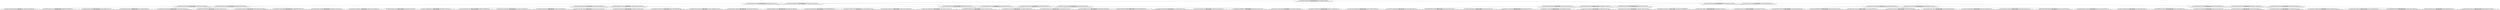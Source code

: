 digraph G{
node[shape=record]
node0xc000183b90[label="<f0>|<f1>DPI: gAAAAABghzNT3gJce-inO83Z7dsgrio8fT4pdxvqrX3ToCroQF1vAuUrUL2gmQvp9aTvY5y-msYysfOkta17SVNo6E_9gX32gw== \n Nombre: Cristobal Olmos \n Correo: gAAAAABghzNT5yZmQmo9EexvtwCAGThD3jZ7RSUb8EXXxE4PUmKldyTKwE6YVzD0LdEVxGUx--gztNo96fUJh8MkFY-MKKpbf2fQ3cgTrSk4L2rgNvUJwlE= |<f2>"]
node0xc000350c90[label="<f0>|<f1>DPI: gAAAAABghzNTaE2wwmcKdm1KZMZleafa1xm2YKrezWvAzmn-Gts9LFtbN8z4eiYFbsJ6OHTQtnM_Xd_yRNuVzjlYdVqOzw6Ktg== \n Nombre: Ricardo Villareal \n Correo: gAAAAABghzNTtMQnXd_XUUaoBvHskRzzieoMYmjt9m8AsM511fRlBkk4sgi-a9dksyD1KMNHZDFpJfHoXR3YtBBmyFCDVGqp9t3YY0w-M0wktIRFfsgIIKs= |<f2>|<f3>DPI: gAAAAABghzNTpXO_W6m65gGzDWQtRtk2HAtO9TDn54C00AMthf3hPgKzCYfNW-Y3AT4FOAYfwzQ47wTHYMgfWVvnZ5U5on9Law== \n Nombre: Clemente Ortega \n Correo: gAAAAABghzNTPR6Qi440XKkvp9ZX_NOJB-9qSFOtBIivjCwitzHitCWUha18s7j99euX66aQDmk7jP4SB-zkyrrqBOBbS5RP27nJqz_Y3kbLMaA08Iy63PFuFLJ94Ing3n7K4DrsUj6g |<f4>"]
node0xc000350bd0[label="<f0>|<f1>DPI: gAAAAABghzNTKIACTOcRJSz9rJ45CYiGHlbCj0r2o0WYxPkfG_1qGFFOeZLlL_kNJyFJueUR556_UN1gwtAQTvJtUUK-8XOkNA== \n Nombre: Emilia Rocha \n Correo: gAAAAABghzNT03BUCvBgDx1oCJzTXVQAZ5xyFukaHJRlQ5uz5DtR8ZSFy33bProfSw8u4XWTInuCRk3mOoDISZYVKX-yYsPuTJU5fJO2qJ7fCbhoq_hHSmA= |<f2>|<f3>DPI: gAAAAABghzNTBNbLXChpJPCSedMjFSB0bArgPpfD_r_paTsCYmUOC5EIQRd5huEdAiu2C6FdBuwXFLuHxKlBMHaXTpQaZHaj9g== \n Nombre: Raúl Dueñas \n Correo: gAAAAABghzNTW_Dh6q5rCmsHK34VR_e8My8QgKugdLZI_fCu7N6yNgaL7s0keYzH_saP89inE1nrNEEX6VM3YBZ08Z4ZS74s1ppzLBkXj4n3YC_J3LpL1Jw= |<f4>"]
node0xc0003505d0[label="<f0>|<f1>DPI: gAAAAABghzNTG79VbMzn_8EBtHxqPY1pBOnIA_pvZfrq_CYHeAwJlhvrLkND0wv2XLYCHiIWjESTS_Tqr8E9SM8Q9EYYAuMF1Q== \n Nombre:  EDD2021 \n Correo: gAAAAABghzNT_ta2sw9Z7oTgX-EncDpsZMZqG7BNE2eu3HRzSBQLD6rpqs-5TYyURbaKo70dgONPK7qehaqU-tku8mzIY686QQrm3pt5jVz4ytZXFQCI2HM= |<f2>|<f3>DPI: gAAAAABghzNTnwWzjy17obaFmiWOeov2Z1U3F-Tppf6TXJwC4SfUDcZevITf2r2kqSqtDQCbiauO_Qoj7dtpv5h8-9wI5z90sA== \n Nombre: Benjamín Delapaz \n Correo: gAAAAABghzNTGu4Y6bXVYr2IiOKEOGKvWOJ3d77TfSisYLx_UclGbgbCGfyZS_mE8m_q3HINCoFfzoEcspnj_8oy43-PWdBL-6vg9o-O7vV8n3GUL4M6vXM= |<f4>"]
node0xc000350bd0:f0->node0xc0003505d0
node0xc000350b10[label="<f0>|<f1>DPI: gAAAAABghzNTnqgWj7-RJLmWiK-KtBsFcQiYEom5kv-jeC9MzL6pfSAheyiC-6XualRD4ZLrEiUpREW3FYJI-5I5DrV0tzUDew== \n Nombre: José Emilio Collazo \n Correo: gAAAAABghzNTXFHeqppMt5PDqQ6QAbi13q_G_Daf8pUnXdGhzgwfLu8wdIZMWuywt3IBxcKfgRkAGnPiK_jDRkD3c7LOYBJYYZrJLKjWiwLtix_czfTLL8c= |<f2>|<f3>DPI: gAAAAABghzNTLfKGOQhKTrhoHX-doBN2AyOWTRJyjQCbYJiRrfgMsxsKhwgJtCsp_rcHYK4igXjNfn-o3aCfVeXvSlR8bfztQg== \n Nombre: Patricio Colunga \n Correo: gAAAAABghzNTefpMO6Qg3RXokOQ_sI8MKIoPT3BZV4sdoOyPVYNBspot_W0YwjkgIxuU6whOwv-ny14xki8uKEdS610zEDF3jylDYg7CUwYut1VIro5PbYs= |<f4>|<f5>DPI: gAAAAABghzNTAb-sOqX8l8V_NJ80wwmxLH4g57cxSQKROBNItuKaXcK-YSTjzxMRE0BTgQolr8e4S3yeBL-QwfRCcQkwNy4xZA== \n Nombre: Gilberto Menchaca \n Correo: gAAAAABghzNTglhQL43M6WJ3Vp5vLFQGXr3XHY7R9ZUhkjdxwcbPF3BchSNUubI2RFkBwT1s2O946L-8dRueHGyNCrRgKsVRDTQCQzV2cEIG96bESQshN10= |<f6>|<f7>DPI: gAAAAABghzNT-mX7RpsvXIEXS7oGvxbQ_HkCh9cLsfTvsUVDuvq_LwLyxDO3-tgLUrh7unfsGLcRURjIi7aeN7-DFBmyuMz6Jg== \n Nombre: Ángela Limón \n Correo: gAAAAABghzNTR81E_85zH7IET41hUeq9id7XHfzUTAUv0IGAP0620IkCCVA882ZSYorDes9abkjcD9gq2w1PVKrGREdKQr-rxuifU7QTIIChygXXYKycaVw= |<f8>"]
node0xc000350bd0:f2->node0xc000350b10
node0xc000350b70[label="<f0>|<f1>DPI: gAAAAABghzNTUwlqepqXfW45QQxcbH5eF2ojf1Rvn86LS2G_Qgr9UZO8MEZRS6H2tfT3OWMTHTAe93JYNSCDrp5WtJhJfeBtPw== \n Nombre: Lorena Dávila \n Correo: gAAAAABghzNTZX6FoTEFsouhN-nZ4AitdO3kRzortZdqFg0AFMTK7zeegwP4y-SZqvxr_YTrJgTnMhXz8TNPDEWwPNIXZoT3ayKifhBRc_VKBJvtpiD_teE= |<f2>|<f3>DPI: gAAAAABghzNTII0KVFW9Ihz3dmBf3m0OsFdB0c_j3dbgyeVmOuopq4yHSmmp98UX7tmrqgs-h1CiRtIgETJXWtpVm5q0Xy6GKQ== \n Nombre: Antonio Moreno \n Correo: gAAAAABghzNTGoNE_0vjEP3_NYzkyCcFE9s7WqERd9KEamSebY0GTT97r9JT87NTnvQdHqbVc-gr3RK2HUOly7HVlcr47Q_NLfeLhrYTFMbAQUB7QK5sm20= |<f4>|<f5>DPI: gAAAAABghzNTBfEznGZlu6bC0x-IXENEcu9qe8BUsNqLfvRmmKCtCyAuZKS6ZMVfBMP9bKg821AaeW8qPVO25vGia_CcX_e2zA== \n Nombre: Vicente Chapa \n Correo: gAAAAABghzNTkkOyEWm5sTqVGI6s4_v2UGDjCaQ4tofK1XjvzFuSJDjCElT_Hs4JGSX4saHzW27PXIr4ULGNra_i5bLork6I7IjNaJoXVEDkHfQ5QZGwurc= |<f6>|<f7>DPI: gAAAAABghzNTGqU1CZWTkGP0eBBU1zL-y7_ywral2byjhW4xvxsE2-A-LClrURMdjKmXh00juzICPRs76PEqs_0O4aneuuq0CQ== \n Nombre: Juan Santacruz \n Correo: gAAAAABghzNTsXD8_dPnj5rEd3v-l5SifmB6Utff5V6bkZqMKfeUZ6xpE8vfgewSLAuwJtqMnDJQTZGL-42u6zJ4hDW5ZujQKBKYewBrsIUpRGbLmoDhH_8= |<f8>"]
node0xc000350bd0:f4->node0xc000350b70
node0xc000350c90:f0->node0xc000350bd0
node0xc000350c30[label="<f0>|<f1>DPI: gAAAAABghzNT8F4AO7OQ5s3IFtonBvo7BMnzp-Ry5btUemHnwWqs2N2EcmZPzEcOy7epJYi-c3HNWw9uQzLlTB9THNysZm3Q6g== \n Nombre: Sara Tovar \n Correo: gAAAAABghzNTFVn0gX9OEmj3stqPoaGecwTEfn4mPjV5mo9YdgGZ21IFDhJdYiktfz4GAERBIL7XhnEWqxYYdMBPgAzyM42642AoGbS4_a7WXth5DvJKRWU= |<f2>|<f3>DPI: gAAAAABghzNTXzUHs2ib85HWmM8VrrT6gYaSMBbQ0n_iRy2BgMjvE69lQtcaLzOqQhsF64G2vS3S8KL75OKumGJw58WL59XIEQ== \n Nombre: Pilar Arriaga \n Correo: gAAAAABghzNT-FLHlmtHDsO5pH8H1WgYsw7_IqXrlQ1xIEWlGJgbck543AP7Wi_mpnV7hTDvOzKMx6ETOs-gviqRj6Sg37L4gv7LgPxwnRprKJwJR3amHQ4= |<f4>"]
node0xc0003501b0[label="<f0>|<f1>DPI: gAAAAABghzNTwRDdyglQBPuUYhxhZVdks8gomNpIIeL6MOy1Z61-nw-2Zp6l8Z6VQXGEPvQuxg3GPYw9w_8nH4x5lQoZswMcOw== \n Nombre: Adriana Pichardo \n Correo: gAAAAABghzNTpnJ5e09XAeO-4nYE--X6dCmbzCjtrBN4YLLB6ExyjtcmsG4goWzqtgFTTtFvp6Rg7jIQPcT6l-ts-Kr0s2Jx_g== |<f2>|<f3>DPI: gAAAAABghzNTSaeG0KT9qxBbDxgK00Y2Rx3JjrpgRHSZQcUf61jkBLHHqQjm5SRBQG96qhB0uRjlCozVal3RAP_6bv9r243Zng== \n Nombre: Caridad Jiménez \n Correo: gAAAAABghzNTNSnkHru-ClOseRG6BHTI0JUt6Y8He5c7owHuTqxlQuRV1n0fc7tr5RNYC95aLemsWk3pa_YPC70vMxSYDCWWPth6y_tml4CxLEA-xqBHXKE= |<f4>|<f5>DPI: gAAAAABghzNTTKPqni3eq3QHFw3Ypp-KGuiJYcuxumW19zGa8vz_zBE2-BSjZog6CCDFBYiiRHw0Xc--1luWERqv94XyKAxktg== \n Nombre: José Emilio Amador \n Correo: gAAAAABghzNTU5rpgWNbJC2M_Cv37J9psW1-g90Z-C7tpoxce5DSDfYvm-9FCgjswIaPGFofBw7VJnMDksQ1_Kmz9YzsQ61gf8dM_VjrZXMNgBj6wdxFQ3A= |<f6>|<f7>DPI: gAAAAABghzNT7LK-6xp7uq9XjpbF4IpyXyYKrwFwhzkKKTG5TlB7VHGJ4Ez5IwmtZZUsE0vfH0YzUivMhHzCwXpeYBmBENnDdw== \n Nombre: Victoria Rodríguez \n Correo: gAAAAABghzNT5ScJU3cEqV_60C3D-_HwT4W3YBjD2Olv7F9Wy9TNLldKHJdrjhdwmGPXnRjeMLZn9VEfLTx79oyoPI-qxCaiTTassZxsVLX8ix2msIMq7rY= |<f8>"]
node0xc000350c30:f0->node0xc0003501b0
node0xc000350810[label="<f0>|<f1>DPI: gAAAAABghzNTjU23i0jDDlGYkSNulP6FsvcfPyb09fiG66HNITBaHANFuu0Zzp-YbDbfbtOkFZ-1QVoUgGmjo6_qF3Vh-EZekQ== \n Nombre: Diana Granados \n Correo: gAAAAABghzNT5OSmfnVH-o4-DbsniJCBAgGA28HzTNwZlf4EiARVB3WHTPDCPLXgjra79-7Wlh6iGivvmvT25lhksvEedvh9puvRUbF2iCoRo3nBBglw-a4= |<f2>|<f3>DPI: gAAAAABghzNTgNzk8QpWQ4tS0Uq_C08INHsDWGPE4nptQHZNkkzjmYMyyo-LtqJSwC_Xh1x1Vib_XQ4of1EsTwAaJ5GY46asvw== \n Nombre: Mario Arreola \n Correo: gAAAAABghzNTFreVNySCUYqeVzUoaLJ6S-YuoWeHP0b_mkOwXkzA6o72K8K5XCBZKPIx-kSJFttMiD798iYdnRVZLWqdfWyvgxXmqZVYk_k-ELiad31SRhs= |<f4>"]
node0xc000350c30:f2->node0xc000350810
node0xc000350870[label="<f0>|<f1>DPI: gAAAAABghzNTUv96tuFu1AlBaAOcSW0Abq-oKDZzrGZNsWIEUxawg5VKK18B8BvvjBpuOFemPL_78xWE8J4JIPDoP97sgqcDeg== \n Nombre: Beatriz Garibay \n Correo: gAAAAABghzNTmdJZSgTrfdMzqA0ZElwv8lRQU9qVUPi8MHllL58q74EQKDsno09cPLnOjKGoYrteqdBvZXiW2QOwoIWtSFewlBLWE4BzVaCzQWbM1_8Ye_4= |<f2>|<f3>DPI: gAAAAABghzNTfvDu5t_q3XMp0DEZpSSHTtOW6A-ApBZ71cRMt67799-NffoqzrfWToYwc7Lojis6d9cPX-EXC03gPep_zZQ_OQ== \n Nombre: Olivia Lovato \n Correo: gAAAAABghzNTqlOaAQAV9p7ykFYm7H3uXe0MM1DhhAYIlus4ApF9sMfo9NE8_yS4Z7H4tPmZg8u1zD6h-rzVdxCwdaS_OP4nB_nF-a-rEecXk_-_HRdx1nk= |<f4>|<f5>DPI: gAAAAABghzNTomPnaWdsgrUuNbz9wLTblDUT7aJJ3QhJo1fszNVCKs_TP9oPmesZZv61c178vK8NzBf5UHJFMAGozjhlDKrnkg== \n Nombre: Ana Maya \n Correo: gAAAAABghzNTJa8oZJbhcNZ1rHTDIsbUR4oCyHah5uvPXjsyiRt3zpEXcIvLA4GenRAeyjVuAijwExx39pHQ7YkmN8BWphdvFYMxYhQlCNBtXXTEbWRJV8Y= |<f6>|<f7>DPI: gAAAAABghzNTYMYEuqHleIv11iLfeuD-pxDPQ9cRIq91XvBpXcKyHMUO_M2FCJgNglqmRyEHr418T9C_Za4G5EtMjgXJOuUFjQ== \n Nombre: Graciela Garibay \n Correo: gAAAAABghzNT5XVNvNinokULlQDOCSCHAPbBTY98V_X9y8JAnK1NT4QvmHGdCrq9IJP7QO84jv1DzZ0MTiKOEuziCe1JsD1GNYsYz0xvAUtam3Snr4JzYE8= |<f8>"]
node0xc000350c30:f4->node0xc000350870
node0xc000350c90:f2->node0xc000350c30
node0xc000350a50[label="<f0>|<f1>DPI: gAAAAABghzNTj3HyiliBhO27Kcqu22hgneG1sCpb80aqtlWyOwInDYAZqcj-YOnIkiA5NeV2rRCPVjsMruYpE1aOgmxlx-gWcA== \n Nombre: Dolores Sepúlveda \n Correo: gAAAAABghzNTiR1-qQYTtHqmEKr1PWHaswE0LoQL3mfcBX2SrGohQxRApr-w6ZcDDI8B_Vw0gFoYCEoJnkXO1b53UyWuy67L5thCcEn059Y6VyoXj25f8_Y= |<f2>|<f3>DPI: gAAAAABghzNTORyJJFvXBYRKVgY2Vvg_OPM3SCJuVDdlARk5lwIbdRvFZrv6O43grhcw-pgJz1cuuAPaxS5Ir0tFqgGwaueJOQ== \n Nombre: Hernán Granado \n Correo: gAAAAABghzNTPY23aFzs-GtqbqXaRwNmCq_8FKpU1kZGmDYYwnDgNqU6GIH1wwB7PN3DnKybbyRsQGfiFKAuoR5d7GZq1RSySeQ0gkONJeQJn60IVaPW7uE= |<f4>|<f5>DPI: gAAAAABghzNTbsFx0v0OkmBXWKoaH4MQRFP7Qc_C2_HTacmOhuI9b_jpEmogge-aSw5JbsLPqi96TIfE9R0uNbUE8DzcakIxCw== \n Nombre: Ana Alemán \n Correo: gAAAAABghzNTDcqKboTLp0pssweiCW2kpSrcV1RY6r1BPqqEpiy99vZmuz38u2-fFbIAUjZyPL_xogpNobYn7lsUnYaQuSvtAf6O4cy0ZlwzVVRoGudiUI0= |<f6>|<f7>DPI: gAAAAABghzNTso52GReMK7jcYKVoM-41qfzJh87SNomuW4KO9xYU5fdHi9iqkCcXpnpoEfutepw64fjSmHRp07kuW0ilumdqyw== \n Nombre: Catalina Anaya \n Correo: gAAAAABghzNTgmndd_EvECJ1-dYheGNpbi3GKeEgg_QOmLaMwkzM15DU92soRmU79ggHRKDUOGwLngJV23Bw4NXAfTwNJVkvSZdkKxlUjBfe6v5aiWQj2AE= |<f8>"]
node0xc000350ed0[label="<f0>|<f1>DPI: gAAAAABghzNTZmx9PXp59Y9AF4fkzJ2TGrNotAHBgwh_nWYr5Lh7MGgdb4vixNBqKX5OkceRidmzPhcfymyVJFq5H29PpFhzPg== \n Nombre: Gilberto Montaño \n Correo: gAAAAABghzNTQaiDYtdKSbbGEDEObWGZd4uOEnX125eZcBUkIXTrNJNE_I_31u1T23Ae_tEhr64WEj83QDeGLZI8-Lx1KHcBpLzqbjdflygpj-7Tezvncec= |<f2>|<f3>DPI: gAAAAABghzNTo0txmP2ZKreJUa8WW9SpzTzMCy_eXMacvXqPlz3DGXPggG5pRlaFLBnsgpxxkPpqnvd1GJyTlvRNRJ4uQVOLPQ== \n Nombre: Cristobal Gaytán \n Correo: gAAAAABghzNTYi39oZCjFt1PuzIHPo9mAHYJ5eAJNtzD0JVKIDQOPMZq0U0Kzr0CK1eokGK_BzVyvUTtCgzjT6DcoHFTpXkFtg6nQ6QmhAI0vha4GxAQP8M= |<f4>"]
node0xc000350a50:f0->node0xc000350ed0
node0xc000350f30[label="<f0>|<f1>DPI: gAAAAABghzNTu9iOyVy8G85kda6S381Fm_pmurqbOyaelE4yqzCauvCvDOavjQiXmsO4hlalYkbQ9VFRJG9gq_Tu5w_KJo4ewQ== \n Nombre: Jaime Saldivar \n Correo: gAAAAABghzNTk5q34-UJ_7ZN-44aPEUGl_-r2Uff2vxzErNSYyvF3795WLB6L71oXXjqDoUinYzftXRM-Z2fqJuF9NHStjkUdjMYkCGnTD3-eh1RRIyaKVU= |<f2>|<f3>DPI: gAAAAABghzNTxA2yB0C6o9UNWugHE5wsC_ZF_bgk5g4Y-O9nAKzqlhvh-zB4VQ1bx39UssVxU0kK8p3w3g32MvdNp9MK_T_NKw== \n Nombre: Pablo Saldaña \n Correo: gAAAAABghzNTXfoG0sxEHBHDR-vicN92EZ24b_RKUOG7kdtlMQCPQmZ-yuKNtS6TE-VsrpCQhlcL2211WjKgxrv2QMAfzqEzHO7bjHOQcSNi1JerrleoQy4= |<f4>|<f5>DPI: gAAAAABghzNTO-mSY_RKP6D3iPpJoptjcV1_M29ZQY6_9yJZ2cNpy7I6Yu1dh16YV2eAMHtSYzlkDWlhZVs2q7ik7oGNdmaCEQ== \n Nombre: Isabel Ledesma \n Correo: gAAAAABghzNTKpTgrgBK0J57yc_35xJtfBaypFUfLd0u0gSb5Nr9qoC2VWfLUcv_v3Xj1HQdXz19D55_o5nEEzmrgCbEvsjbFACuI3KnLf6sHS3civyDJ35f3vkaydGmIWzkMM4aafMi |<f6>|<f7>DPI: gAAAAABghzNTkgt8-bZ6duiYpEieiFiVN7aRi9c7vwwXskePhNDRnkePzsrlM1LHNhpW7999S1y1jCwjZ6duwL4UluzbwEoIOw== \n Nombre: Enrique Balderas \n Correo: gAAAAABghzNTTBu5OqB764Tv9rvgMqLDZUC1QtNgOG3SqoJC09wVSLC4ax8OTxPw0jbYC0AEkOQYby43rtsNT7cH3bSmsMUZsY-5YbJfGNr7JIwKH2Abk-g= |<f8>"]
node0xc000350a50:f2->node0xc000350f30
node0xc000350930[label="<f0>|<f1>DPI: gAAAAABghzNTI-g3wT4GdASz_pMJrDmJmSz_gYttIfGRlBJoC1Bg00oVygw1mGrK_2UrgEJLsj0RJDO_l460yYMWGZAPS-xo3g== \n Nombre: David Ybarra \n Correo: gAAAAABghzNTD5KGreT1ojLCM_R2NvwlWJSKuODVh6sPAb9S84dDHhgAbXtJ-Kza3Rw4mQn9_krKNRCt19_lwjz84qfEx5bPDwTRkk_bnTpjBrzeaLk78uw= |<f2>|<f3>DPI: gAAAAABghzNTidkEc5CJF9atvLJVEdwfUMxHunRoz1FFvR0F25-M1X_s3p-NG1uI9c3Oq3UPS5WdPhDYxlzVsh7iP4sGEolbeQ== \n Nombre: Joaquín Carvajal \n Correo: gAAAAABghzNTCWnpbPzmj6cTw_MS5zqhNFswmQIMZ0vyLpxnjVD8QYxizfqwgU-qBj1NZgT1WhCtbQI6NBFx8npT5Ods40yDGv2FLofyVD2FT8-bfsHP2Q4= |<f4>|<f5>DPI: gAAAAABghzNTypKHx8iLbgzeI9U5koAtzM4ZPykzfPaTCZbeUwnjizdCjtQ67IUXwogjIuZm5uAS18EL3vWe976R5WyO8QDQpg== \n Nombre: Claudia Pedroza \n Correo: gAAAAABghzNTCZTWxkOU8XaBJhzEJv2wu5Dx2oI0zUsCwy6cAYt7f_OG6UHds-IMem8KQkLrSaHAQSpFlDe2IaZjV0p0Gza9TJArpSqpkKX0SpWvLD1rjgg= |<f6>|<f7>DPI: gAAAAABghzNTuZd_uclb8Ly17SHHLB4AmaPRU6N3B52QyLBPNNxOhPvIBlAseLuiWDB5XZ0rtJSiitbhkg6ZFBSxLixflbLovQ== \n Nombre: Luz Acuña \n Correo: gAAAAABghzNTvWZC0_Gey3o_BHtvbn0ecvI2MH-8FFhGK8r7wk6DUsWt-ocol4fgxJFaJE-PKpvQOSYvEh7vaqjDoLaob9vxfQaM1zk1Re_KQR-afnecD58= |<f8>"]
node0xc000350a50:f4->node0xc000350930
node0xc000350e10[label="<f0>|<f1>DPI: gAAAAABghzNTXeYNK6j-XPVFI6PiAhkj8FA5PJmxCiciorywwjzoyyZhSJcmHLr2-7F1F6q3qsoWfstoM_STer8SZjan314K5A== \n Nombre: Jorge Chávez \n Correo: gAAAAABghzNT4gGkOtfkNZI0CJo6Kime3a6X0FNKUhCttAIWBulWR76kNbLeiMm3NeBXq4gcpjlc1ITSHt45bawRsc6pbCDaY87FCbNNOLCZZgmw6I1La7g= |<f2>|<f3>DPI: gAAAAABghzNTrFdPwPlvQanPSjB4_Gr7UfDcasDfMzyGWXwvqoq8vp3vFSDI-osZZEjUi5Es3twLKxKS9IN2vFnPliK_b-XOaA== \n Nombre: Gustavo Ramón \n Correo: gAAAAABghzNTuAGoMqUXOAZihXNuqqRtr5B_iGc9dI_CPCTBDbkie51D8cJfMvk9Dv91i2dG3bCLJzrUev9evUEUSUG-kh34GgA4YtrwjfAs3IcctuQ-1dM= |<f4>"]
node0xc000350a50:f6->node0xc000350e10
node0xc000350e70[label="<f0>|<f1>DPI: gAAAAABghzNTcNOa_YpiRZP9TNDp5DsMNI_zi7crArz_czKdc6jyNR-bsEPVTE30MYcnfPxsbjPNZpgnspO4NkmvG11XKZEZ5g== \n Nombre: Juana Chávez \n Correo: gAAAAABghzNT6LfMnmoRR8iV5043pWSkE8NatiJ5E_VNVmhjRxLmKDHwzEBZDFiJgxkIWAU4dOylh1nxC8CAYCtnMUM-CQ9nWwIVQC2r8oe78_HtTONPg4k= |<f2>|<f3>DPI: gAAAAABghzNTt_uNunuOnONpvyBnPibDapiBAos-7jiVMRaI8pBvFNypP4l8PEnnre_2h1G3FgSC5AcqrdLarr-fXFKs1DywHw== \n Nombre: Inés Deleón \n Correo: gAAAAABghzNT1y3d14a_NvV4nrca_PKOqJT3vDkl5nRPl8JClUV5cWTl70lHvF0hpI8Pb-8ZupZ03cWM78z45Cyyl1w4hHB60JP3htXadP9t1kXxZf3JmmQ= |<f4>|<f5>DPI: gAAAAABghzNTTkLDFMTUJ46TfgkrFYUU1zHTWHKssnKqpRTmAhW4D8ND8rPjzY9br92mLTPrzxUPrm1tSA9rsrs3XLN0nT-ntg== \n Nombre: Bernardo Armenta \n Correo: gAAAAABghzNT4xlQW3rVrU-ceehLskFMVfkB4nGl9s3tcydvnCmnJJSpYGQtOKzXoHkqwLDFdzQzhocwc_-MonvTXkRB6Kp6LvI8mI2zrmC8lrtJZLvdkQU= |<f6>"]
node0xc000350a50:f8->node0xc000350e70
node0xc000350c90:f4->node0xc000350a50
node0xc000183b90:f0->node0xc000350c90
node0xc000350cf0[label="<f0>|<f1>DPI: gAAAAABghzNT9vOqbj9ganCFcBURnKqqUyr4Gh0zCMjejCa2Lnmaar6atladjb4fDwsHBmbU7bgfpfKWwJ1ZXV11X-qeBDK19g== \n Nombre: Conchita Barreto \n Correo: gAAAAABghzNT_v7j_8E8DkS12UvQOLmxs5sdk63aROOFvmCxD5xAuhjk_g-j2ZlJoL0V_34i_SFprvmh3qg7A-IdEGTGl7g0vUjMXNZkKQvmZjPbX7D76s8= |<f2>|<f3>DPI: gAAAAABghzNT1HY-CzWSARGEr_yfdCv_hArN8HZMsZcHJveytZ7BFGqA7DDarQ5wTJM_AJKWMw-WlbtRpQKQckJg-dIyqHnT2A== \n Nombre: Arturo Herrera \n Correo: gAAAAABghzNTgWgHCRG1MKWg7aIOsV1khuNRwlSchBFyL2qEoCEHc33WauYmLSjP__f0wA3Rbitd6qxC6lXf5HP9QBl9V9Aey-4tfYT7FAOANo_5Kn4yot4= |<f4>"]
node0xc000350ab0[label="<f0>|<f1>DPI: gAAAAABghzNT5cGLgHIUHRkKQT2wzj0eoN92AcfpFM1DJVFnSWC_6YJBjPrcuDy-MJlR7ZbOLO_nK0YkO5UZMxnPcWFhxH_FwQ== \n Nombre: Julio Ojeda \n Correo: gAAAAABghzNTuXSDTq6O5lzH26HoHUXzGSXeKgxTqPMoHqubOJ0yA8dKCvtYrp2Qd2PsaasTR_RonHv1KIDbBan-tZ5wr3Kvn__X3KSbYAVykoqlwAGjyDQ= |<f2>|<f3>DPI: gAAAAABghzNTATx3vrpKdwZG4OiceqeCU2pVWjmRfaiaIm6SwknrWwZid6gZUdLqK3q7ufJnPE0UzDc0YN4VcuO4IniEPhGZ3A== \n Nombre: Ignacio Almaraz \n Correo: gAAAAABghzNTUdaNhN8pbDEPMPslvkLafRkSzGxjUoXQkfggIGTZo943IAaP5hCEBc3y4OkYoJiyLpbBRaNqRY9vCE_1KF7lK3N5S_P-zyasN7PIFMEIeFk= |<f4>|<f5>DPI: gAAAAABghzNTtGIAyb-m-3IN7r56fX0UjHctpgxzDqfHqZ_6PRg2TYlaG3fLzPhC_LgmD7D4UH7Zl-swokZy2ziHHzqI1x7-Dg== \n Nombre: Mariana Benavídez \n Correo: gAAAAABghzNT44FRtLl0-rvyhhSiUH8ee-5ok6vNbVW4BbPD5dx460e9SZdwu8pfv-7vrDFv6dB5bmPt7MhnvduaVvTMKiLCmxCSIfn4LWcaV9URmLpEGks= |<f6>"]
node0xc000350990[label="<f0>|<f1>DPI: gAAAAABghzNTVM3XkweJ6brLLOPVJZfH64--eqzc9KuCjmBLS2mZ1y_GLgHuDn2RrQ8K80WWLCofvsbGFiZlvA0pUCBwPQvYRw== \n Nombre: Carmen Rodríguez \n Correo: gAAAAABghzNTjuWxSwChD9oWYuAPCA9T5gt093V2-kJt1VCHCMBBmlp6prwQ9A_D_QQCzdylZ8wC_YWvSI_E8k-OIzivcSzKmSOETrxCkE-bGaujpuY3s_U= |<f2>|<f3>DPI: gAAAAABghzNTsArWEojVLeH_tn8z8RSiElXmQ4snLAOvSH4au55WityuqhAsNi5TnFueZgbkzvklNbs8Twk1TlmN7obtEHS_cg== \n Nombre: Miguel Corona \n Correo: gAAAAABghzNT_7bsykDZ-a7LHA1qsBQ5da7RbGoLT8zeYZZnBVmlorKg-04KCvMg7cd1SMrpnpw-GG7GjUqJqYpVEHBoGTwbKHWtUM_CnyhIWTS-64rVwmQ= |<f4>|<f5>DPI: gAAAAABghzNT5Ar59BaHJ1gv974MdatDMqfBy3sfBVaJduA_wZwPYJOwL6POWtIIECaGaa4_KtaSD-C4gBb_enlE70yflKP3bA== \n Nombre: Mayte Salcido \n Correo: gAAAAABghzNTjl_TriZeEwZi0MyvoEP-6CeJtzMZdBumh3XklKdxl91QMI-D8MnaLXymLLRwKx95wyYR6CRU0Px0oqvPvWme1nOFpnff3ViTiRk-9-c6aXI= |<f6>"]
node0xc000350ab0:f0->node0xc000350990
node0xc0003509f0[label="<f0>|<f1>DPI: gAAAAABghzNT5oe3R4sB-EyNeqBnv_Scg68XIFxqL98Ri8Cz7nj4JKiQd0YQ02kgvR7dTSQ2SCtrl6fIrslsl1_pIZyddeZprA== \n Nombre: Mónica Jaramillo \n Correo: gAAAAABghzNTPMlKQwH_YSUN552Hc3OdIFxpYTeuJ18Yuwatv5htBX5wvb3Qiy5bqbJc0P6PsVNdDM7IkXjrUcjSXLjBnKNZ4xz_uVIEvZusUsY3g6EehUA= |<f2>|<f3>DPI: gAAAAABghzNTt1muSv16fcmM7JVQVI7L9DiEEIJodxlGR9dOcB6QZgUGZfe0oFXXwUfLk4ugioPuPxxOlOebhBMlO_vbktuMJA== \n Nombre: Emilia Carrasquillo \n Correo: gAAAAABghzNTpITriSMVHg-bYv5srw45oQUJ5QTOQC54CwC5qQkwXeVuNOARyv3PLTNSemkBR7YbHJl04BYrBRusFym74w5tf-3M7TV7m_vySqovUtzMZuE= |<f4>|<f5>DPI: gAAAAABghzNTBoNiYFtqYyYb6_gnZaQIne2ZZ2KROQfpdiShuhCms-y2rQ6ovjoe1Nmgl89SPSNvqwym4s8ZW4zctpYsKeyvDw== \n Nombre: Magdalena Cabrera \n Correo: gAAAAABghzNTfavemfaIeoKFaCw7Jm8mAw5fcwax8Q49qPz_HNp99MVvoCGUN0-9fWrN7XhB0ikMZZRQgT8QekVvejGm-kVVsVg43gXqF8ZUob48Twd5_Io= |<f6>"]
node0xc000350ab0:f2->node0xc0003509f0
node0xc000350f90[label="<f0>|<f1>DPI: gAAAAABghzNTpX-uqyie5r4uFZ4j_cTnnKtmt5q19Xr-CgzrSRhTLimzdAdvYkWt1GAfur3oTtjeypeIO6Rjlc1h2RK-7VC8dQ== \n Nombre: Lourdes Segura \n Correo: gAAAAABghzNTwtzp6WybWfiqPAcG3dMUhBG5g9ECDiwVC0-gz13wUFGHWu24BqvhdrH3OInWHRz6k-9wF0v2cHM-5_36xwn_iEttfne5olLbrDAYvsU-XyY= |<f2>|<f3>DPI: gAAAAABghzNTAMeMfwu6WMbHqeWqsS3jVGVrQl0b-u663F91x3vvcqA1NquSg1Oo2h0y2I6HynOvnblPbWzU5wW3zp2Gr05upg== \n Nombre: Daniel Amaya \n Correo: gAAAAABghzNTI-OP3Y2AjEw1h-53b7MvYSY62yQJkeQEu6uLV_hrfoSrwA5I97m5rMjjpDVtWKKAIrVMTB_L1y7FyFoRnS5Z_nh2MSptGZXoImtAb4jiM6Q= |<f4>"]
node0xc000350ab0:f4->node0xc000350f90
node0xc000350ff0[label="<f0>|<f1>DPI: gAAAAABghzNT6gsUUDmFqwhnqpbWjNwFlZceOEGRWOcxSyfk7jISGJSi1dJ2wL2gRwe9z4ptlqywDu1nmqAQ26zbfXldXEZR3Q== \n Nombre: Luis Franco \n Correo: gAAAAABghzNTbwBCKalSa2nFJ2w2sYRiriGKMQwhWOIGEtTHM2yKVy67qhLbH5ZiSjUl3hGG_hQb_G-f79Hbi6TmZ6Lv7PlJPHfuODd0gt8tQl79m4jtkOY= |<f2>|<f3>DPI: gAAAAABghzNTZ0GeAHB-oD0pn3pMpWyE8elUP7fWTAsKJHA8DGidruTJAtfxouZrH45RKRvfIu_lTH2I4ZlvdkarEq_kVyP3aA== \n Nombre: Marco Antonio Gaona \n Correo: gAAAAABghzNTkfFTU0VCRnZTS87c2u-k5oRHozw8l1YDduBm8GNzTjgdwFAr9q14t83EK_NONXpfPdOLfYBxI8nJrMW5lUqtoIX5fw5bC6O4C6w3A3MLc2A= |<f4>"]
node0xc000350ab0:f6->node0xc000350ff0
node0xc000350cf0:f0->node0xc000350ab0
node0xc000350750[label="<f0>|<f1>DPI: gAAAAABghzNT9pTQ823LS_VItKs9hnuTkGVFQqgUzO-lGCaUItWuCxLT_t7CbuQfoBxmpXjdaL4nW2iGmdzNMmWzlFD4vRRKQA== \n Nombre: Adriana Gil \n Correo: gAAAAABghzNT-PaUhjYovok2b-zZZdAv51B67D9eQgIdYxKe7DxGJvj2m2f_sSMqTndBeeH3ewor6aAsdggEKXOwnIIOnccc1pfIqs5Qavva3kx756rzPkM= |<f2>|<f3>DPI: gAAAAABghzNTSK2rCeFm5r6MQKuTkcDh3Ydn5FXTvDUApyarXVd5xcvxanMy_xHChO7RD0k6JHHf4qlwp8eVMHrv-F0d7_eQbw== \n Nombre: Alejandra Alcántar \n Correo: gAAAAABghzNTuLwmro1JWpS5-Oc_D5l_K8u-XqWh6CXFs6UEbVPzVMqiO1qQcnUFuG08OL9zZANj83KsnrRRaoGdOpPrxzVEnyq-N_TB6fytpGJZmpBJrKw= |<f4>"]
node0xc000350450[label="<f0>|<f1>DPI: gAAAAABghzNT2Zfsv7LbnZ-AiPrYHXUbqlGdFeuys1ogzyPwybMuDTKHfYqAmk6ocFg3k_D_ZYKgFg8vRmx1uzomPwqaKeSiPg== \n Nombre: Ana Luisa Quintero \n Correo: gAAAAABghzNTshTQPoAvuPHLGn2fpIhju1yXrzya7TRWKzJzWp7uZLlvOqbBhV9Cno5uolM7P0uqttCcyd2Pbg_LjHq377kX0yCMRhz_ST-K2HXv9giPi5E= |<f2>|<f3>DPI: gAAAAABghzNTe0j5OeOnPMGGEEYr6KzA6oXV4_RJTjNXeeWOoMlpRMmMkbRR_pvYNQbXT2BTLPJaTJhEtPMud_eRO1NKPl8aNg== \n Nombre: Cristobal Gaona \n Correo: gAAAAABghzNT-QQlIwf0NrCRRG_UcILS5sCBZ_Ivh5mJqpDDEhJ5htMDYTT0TAjOcEvVC941yfmILJW8YNxHohi2KOZbhRBaHbd2bPnTgbmnA0uOdfvf3oc= |<f4>|<f5>DPI: gAAAAABghzNTNJNrGhcAGUYcJBJTz8HvmiVYBJsaKg4MOOjAm4SKJZmXi4BnLZFNq6jNeoGyDpuf6qzOfeksQtkcHvykmBKNjQ== \n Nombre: Mercedes Matos \n Correo: gAAAAABghzNTgF7udwL4PyTmIaBKofhHNwLK-UIPlARKC6P8t-q3m0MOndsnkrJY-Q73LUE6jiay2SpSuDJUyhte8OolT7lINbvCChqxAImeAVKRn_J2sB0= |<f6>|<f7>DPI: gAAAAABghzNT4F5_oGwvmerklU_KY_cC0v5XlgJ3LZVTKWe-_7v15uBoDt9E_Kgm9unq0Csj7SonGi70IeVQlte5eERdwYmFOg== \n Nombre: Adriana Padrón \n Correo: gAAAAABghzNTmOqz8e1Ce9jLSILs_-rw-JbFeudY3z8r1lcgWXeI2IY59WobIoRqxaZJ3TMy4P1qt8x_DI-hD6KHIhD8VoPB1TyMbAPqv-tvtveqH7dT0Q4= |<f8>"]
node0xc000350750:f0->node0xc000350450
node0xc0003504b0[label="<f0>|<f1>DPI: gAAAAABghzNTP-cw7CYKO11WJjhqd6J_rwR0PmxQEVsohAAH-XPG1IQFblxxoIX50xpK6rjOa6Z4osIJBrf0lr87O-Yvjbfd3w== \n Nombre: Diego Castañeda \n Correo: gAAAAABghzNTtjNkM34gVJFCBDcIvdc0Qfmz8mrIp8e1HTop16HOSd70SQ6U-hEuK6bZ4mFEOQ50O8nJn2exUaSVNjFBz1I1B81cJks-JFdlM8rdZBKcXBA= |<f2>|<f3>DPI: gAAAAABghzNTSL4KWIBHszmZaT1VOw8c8m4J0nQrRiqLKqDwN7VEcVhg_uL87KwEaGghMwyAh9fyDBRwzP06z3aE2btQ9BtMaA== \n Nombre: Raquel Villanueva \n Correo: gAAAAABghzNT2oudXa3EaxOz8WMkkCbrC_qiefGjNo_iZo9MJS2K2WEt4SL_Z3hPaBbor43yBGPbV9-VaHG_pDoKRgZ4ZhX9k7LkfMP0lPqCdGr8a5xiW7Q= |<f4>|<f5>DPI: gAAAAABghzNT1lel0DwB2IZ5f-qMDuR9-zzbyLSRV-auPOPfuPG1GXRNCA_n4heoIinaTwDVEfWprT1tOgl9fOqumODIGfOkqw== \n Nombre: Elena Valdivia \n Correo: gAAAAABghzNTLBBZoSa3yl1pzEXUHZ69sppiEBXKIecg6cXDJJa0O2ynXa-kedKLyzbNsEKAtMkGO8g2lPns8MIm8WTf0MIoc2JeUS-h93aBIu9wb5nfg_Q= |<f6>|<f7>DPI: gAAAAABghzNTfwt_BQemQnIt5vcdd65Kz87tRylX3MyHmdMP_vEnHk5OGBFtchldF5DIWUiT7YEC_NRuvw36tpRwC-wMI-GaBg== \n Nombre: Mónica Valverde \n Correo: gAAAAABghzNT3Z5MhqxO9jgt08tcNs_YUxtN7JTPVGT9reI0_a-eNbgC9LOxw2OYtNvkTPquDAduPaSHGqDNeTi_aZnKmHpjXW8DgV4oZTCBy9Q8FkiO2e8= |<f8>"]
node0xc000350750:f2->node0xc0003504b0
node0xc000183ef0[label="<f0>|<f1>DPI: gAAAAABghzNT5u8Pv9Qwh4zRwRYDUAfb8LWnx6_hwAQqu0If4lqVd6J_aRAuzQCHzumq-3VJhLkC4XvfXu4AAcMfJmVA0TtDEg== \n Nombre: Rosalia Báez \n Correo: gAAAAABghzNTe7edrQTu3QZAwOgksPElr_ayIGIqlWGpoBhrlEXEo1D653fgjqy97oMwgg5PmVlecztIZLsW7siE_DMnZD3PCudvekgZVDvKGmb9K93h9qY= |<f2>|<f3>DPI: gAAAAABghzNT5RkHQyOWHyWMZm4nwc2Mccz9Nb0kS7VNA1dB6Z_weDNcqKaU8vNtbYd7v7vreL4KWv1FiAXGPzqyvCJ86WwguA== \n Nombre: Patricio Luna \n Correo: gAAAAABghzNTx84_QtF_rWrtFmV839ZUWvlJ2IHKNiV4nG_PB1Y1qMNwWGPHbxByJVG392CG8uH0GlkbP5t0SXmqEhw10M31YiiHJWFwV12b08josdMR6hc= |<f4>"]
node0xc000350750:f4->node0xc000183ef0
node0xc000350cf0:f2->node0xc000350750
node0xc0003507b0[label="<f0>|<f1>DPI: gAAAAABghzNT_VTgd3vYR_HrM3hRlsS7V4HhKiDeAQNAhHeNao4oC_xQ-Zdw8IqcQFMrDWr6l-J6DZ4Q-SBTIM5psadTqvDByQ== \n Nombre: Ramón Paredes \n Correo: gAAAAABghzNTmsrTBsWAqAe4FMIIEW_OyBxeDPzLVCeMk0u3ejWEfTuRnVPkjrJjmamKQ5_4t8PGXaW676BAXz79MzNW06FuAF2Mm05_8ZgFruhhtdp7yc8= |<f2>|<f3>DPI: gAAAAABghzNTkdPu3e5erqLWpbp5a9VMi2hPnf6TlW3DJLtXP0kbZL1ORPQFpnXf3Bx6XAYH1C4OFwJ7vEG3j8FQt2f-prWU_Q== \n Nombre: Gloria Lugo \n Correo: gAAAAABghzNT4JLF10Vz783DurBaWSJVObHTX-W-N4T2V_62C-tJ1t25H8UuGpK6pnFsSvGVilNHdb48WAktBeygW4p8LNkAqmI5Kv2z3xdTvAW-i2kr_gU= |<f4>|<f5>DPI: gAAAAABghzNTSPQkja7sJ4DnrwmKt-M5OLlysy1W7WAZ8pryiFgqwz4z3TgDQ5t3FzE0AnefoEyktdB69DVGdhwyk5jDcBor-Q== \n Nombre: Miguel Delao \n Correo: gAAAAABghzNT8l2M1PQq8HVSC7CK_ZEJRv7yYFs9LhKb05fQmtvwaX1F8FU8ObInCnj1svw8a2mgzS20OkUSgWVMWWnlFoq8lxD-OrNCWGxLReNzdYEey2c= |<f6>"]
node0xc000350d50[label="<f0>|<f1>DPI: gAAAAABghzNTpSW9ZvJXcCA7IetAcG6ryl_Ici-ag-xmAiyBfGI6E2mOEjQ3uU_rJ8ctMGooacg3F2TxMKjhFuwwLjzIB-Nybw== \n Nombre: Reina Fonseca \n Correo: gAAAAABghzNTc6eeKcly0D_0tE2faSD5qB3LM1kfTkbPgBgC9xcL9zTvMRGYMGxfgxAAT8krxUCtRB0isqAj6NpaPfY6TN8oWj8J_-0e0e1kiHO5syliNNY= |<f2>|<f3>DPI: gAAAAABghzNTEncf_JMCp5dU-GcGOAd6YAR-Cbs8Su0GZWP-BbeJF35c6DArigoQ8nA2ybJO-2U5cQVMxLJrNGIPbpp-078IRQ== \n Nombre: Marco Antonio Olvera \n Correo: gAAAAABghzNTUI_BobCBoMAZjVjW1OXG4Tv9nm7VkocEy5LPAeC4359VoI5LsVD3Yfk3vv5GAofInKr8SWA-I983U8T1eRB3sppymDSeiHz-9hLE2yaeYkY= |<f4>"]
node0xc0003507b0:f0->node0xc000350d50
node0xc000350db0[label="<f0>|<f1>DPI: gAAAAABghzNT_rgdXOibXZZ-iGGaegOQJ-wo9eXPEesbbcUCUCa0xnydLgk0K4KyEiD0mVZLYO620xU5WvRvy_5Kf5y3ni_-sg== \n Nombre: Andrea Bahena \n Correo: gAAAAABghzNT4Rp2ZjemzjdOaiY7OPoO9jhlKAiF3dx-fBj2Uxw_s1iBeEG-9RFmRei1DMACKp0KQh7PutUMv2zKhQJe3JpEGvGFs7cIZ9tC8iWFsDgX6bk= |<f2>|<f3>DPI: gAAAAABghzNTCtfZ289O4SvrCjKCV7E9jalI4lciXogZm6Ncrm83AAy6WxabXscPP9TbCtVVTAftqTM5fL88ewjGeWJbs2DPCA== \n Nombre: Isabel Quiñones \n Correo: gAAAAABghzNT2P-PrIBWVTGQ1588DE2j2RH2orjE9kgFNWQBGKrjAqAAK8szr1Xo3jJCwwFuhNjkmDXceGUlAjdz1bU0Lf6FccALgryosu48Y9nanSsbA0A= |<f4>"]
node0xc0003507b0:f2->node0xc000350db0
node0xc000350690[label="<f0>|<f1>DPI: gAAAAABghzNTq4obyZQ-nZ13TJw6IkhbvJPtvHZAj1-x13sZDFbDNgaYnMHqjyNOcyAOeEnvirFtCOdkvNKPalhMPNRdIYVr3w== \n Nombre: Isabela Águilar \n Correo: gAAAAABghzNTGEEY1R6WQIuATa8ifxa5DmswiXmhP36TWECheJiuFUFXjle3k6xWTjsV2-61_f1L8DbZR5b368Wszhxc-8a7JA9JbLUBaFy4W7jdXYgQiOg= |<f2>|<f3>DPI: gAAAAABghzNTV_rqvMMxONJExUG3b-p7fo-uxEgrzTxMgHpC4lNxFhI80zoBkeYVKN6q59hQ-KNUACR0eSpB7wgdCzOK_J_a8w== \n Nombre: Lorena Saiz \n Correo: gAAAAABghzNTYnG8I2CPXOY9nxU1MyXgEQUXZA_GKtnh3O-lmU8iCYnEBM0kRRoh41EThg3TNONrGwCNh8d250jg6sWt-iFuVi8BW4Umyp8I6QJeTdVSDpc= |<f4>"]
node0xc0003507b0:f4->node0xc000350690
node0xc0003506f0[label="<f0>|<f1>DPI: gAAAAABghzNTYML24qKfGWr-DPBYLGI_PkOBY5oVgdVIeMalu_JahUrxggq5ckTIb0Ny-pj6qp11lhPUWx4RdyHrSAQaobsrgQ== \n Nombre: Graciela Rosales \n Correo: gAAAAABghzNTybH_xu5KmZacCKdFurNvK5QEMyw0jVL4KCFSXDoR3a_-xSGYh4onMEtQ1IhZ0q2So1nGc3Npb9cXbgDF92kPEzO4cYieZtgJ2ky5O9pyiQU= |<f2>|<f3>DPI: gAAAAABghzNThgEje8H62QUlaLJrb0-3HMZSeTqhZwqUpk-MV5COd3rcKRYu9L11dEnymzNA3ic58qcw35VABEM-0n_XZJsLgQ== \n Nombre: Magdalena Corrales \n Correo: gAAAAABghzNTWNgzAjraf0xqOfVDyJTkvAlvBN0CBrTkDWNUV76BDTJhwXCdVLb6NLL7KivUYHtzpgAZGsvyyBfJsmzS3U6jRDgixpT_xnx6eH1EOLNCIC0= |<f4>|<f5>DPI: gAAAAABghzNTbW5rVP2R9B4wOYkrnVSvzW5ocovfO6bOBoyL0OAIC0Bv1tasGB21KtQl8Lf3PILkvbS-8f3-4IxqKAEzMzvo5g== \n Nombre: Ariadna Gallegos \n Correo: gAAAAABghzNT74xSxnTftVDJ8Zs3nXnH9JH-FeLXWSzf-9Q13Q8jcHRQlt-rljr6sD290iIaINaFeN4gzTCJlRegXO3fRTktDVzK4Qy0YkJ23Z-J-aItlIc= |<f6>|<f7>DPI: gAAAAABghzNTYGAlR55FfWG0O5AU67_2CTfuOXgobc98XvWuFbW_WhSlOzCRAo2A9RLNJWhOUKXHQiQd_EVaDpG1dluxM9xoFA== \n Nombre: María Cristina Díaz \n Correo: gAAAAABghzNTaI1wAEnBwqJjZe_eiQBTlRVytPefwOHjc6hkvXfrntJZ4JYg-6aEF_Y8btR5iyoqXpqP2mhQdl5XQUwHFwJUYHv6gpL2mw9yo_PnyS3hj9QUwdvC3GWdRyUI8trFPL2f |<f8>"]
node0xc0003507b0:f6->node0xc0003506f0
node0xc000350cf0:f4->node0xc0003507b0
node0xc000183b90:f2->node0xc000350cf0
}